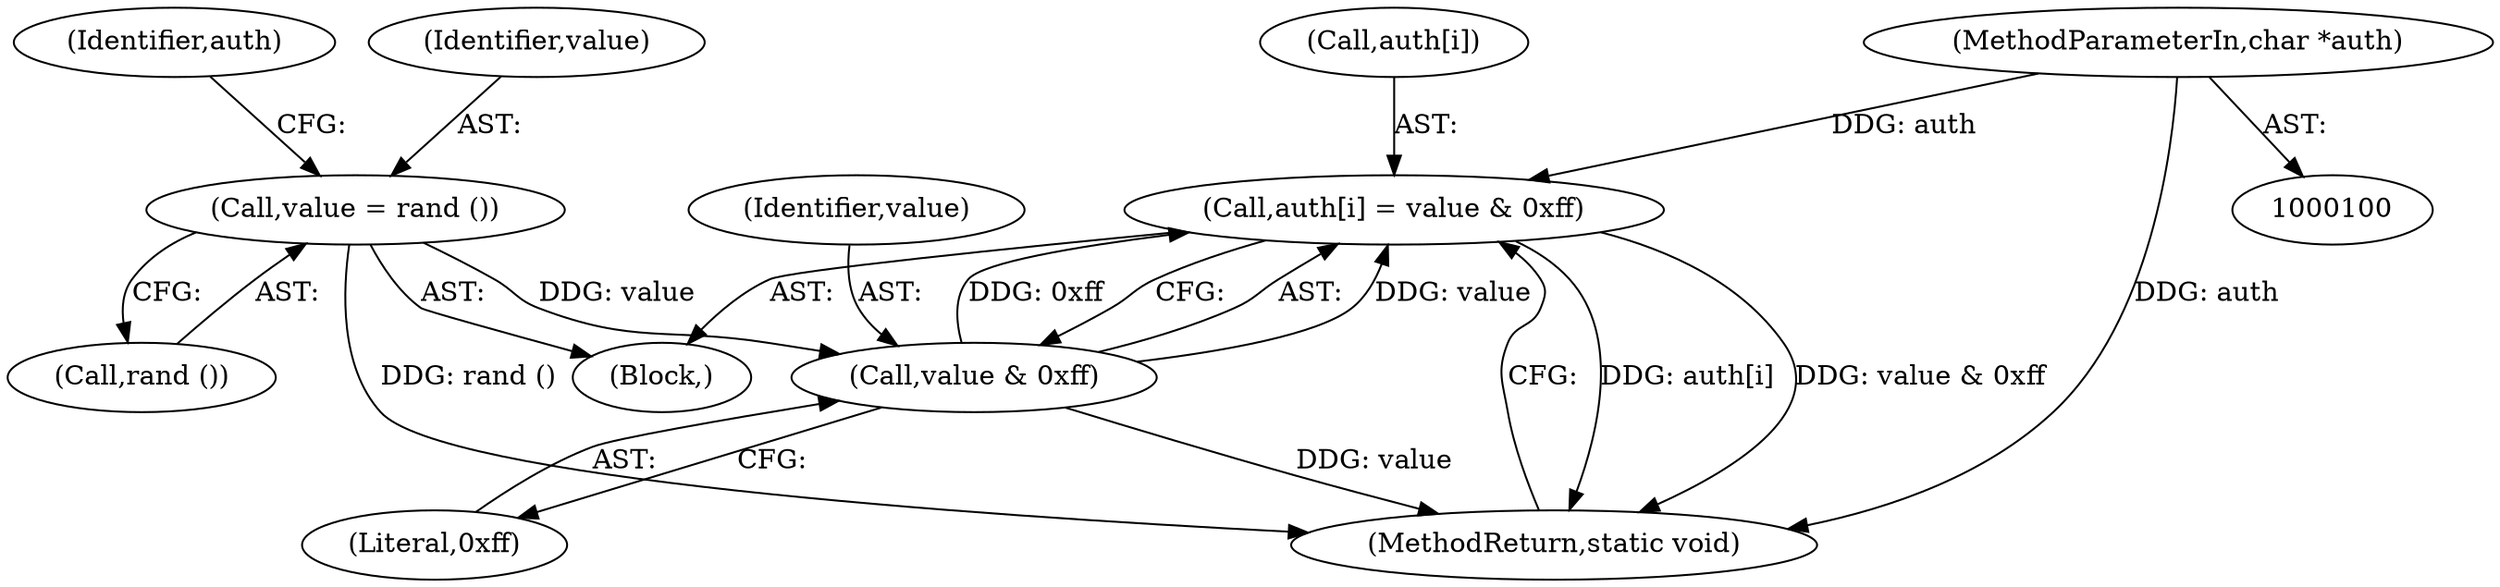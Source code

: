 digraph "0_libICE_ff5e59f32255913bb1cdf51441b98c9107ae165b@array" {
"1000157" [label="(Call,auth[i] = value & 0xff)"];
"1000161" [label="(Call,value & 0xff)"];
"1000154" [label="(Call,value = rand ())"];
"1000101" [label="(MethodParameterIn,char *auth)"];
"1000156" [label="(Call,rand ())"];
"1000155" [label="(Identifier,value)"];
"1000159" [label="(Identifier,auth)"];
"1000164" [label="(MethodReturn,static void)"];
"1000103" [label="(Block,)"];
"1000162" [label="(Identifier,value)"];
"1000154" [label="(Call,value = rand ())"];
"1000161" [label="(Call,value & 0xff)"];
"1000101" [label="(MethodParameterIn,char *auth)"];
"1000158" [label="(Call,auth[i])"];
"1000163" [label="(Literal,0xff)"];
"1000157" [label="(Call,auth[i] = value & 0xff)"];
"1000157" -> "1000103"  [label="AST: "];
"1000157" -> "1000161"  [label="CFG: "];
"1000158" -> "1000157"  [label="AST: "];
"1000161" -> "1000157"  [label="AST: "];
"1000164" -> "1000157"  [label="CFG: "];
"1000157" -> "1000164"  [label="DDG: auth[i]"];
"1000157" -> "1000164"  [label="DDG: value & 0xff"];
"1000161" -> "1000157"  [label="DDG: value"];
"1000161" -> "1000157"  [label="DDG: 0xff"];
"1000101" -> "1000157"  [label="DDG: auth"];
"1000161" -> "1000163"  [label="CFG: "];
"1000162" -> "1000161"  [label="AST: "];
"1000163" -> "1000161"  [label="AST: "];
"1000161" -> "1000164"  [label="DDG: value"];
"1000154" -> "1000161"  [label="DDG: value"];
"1000154" -> "1000103"  [label="AST: "];
"1000154" -> "1000156"  [label="CFG: "];
"1000155" -> "1000154"  [label="AST: "];
"1000156" -> "1000154"  [label="AST: "];
"1000159" -> "1000154"  [label="CFG: "];
"1000154" -> "1000164"  [label="DDG: rand ()"];
"1000101" -> "1000100"  [label="AST: "];
"1000101" -> "1000164"  [label="DDG: auth"];
}
